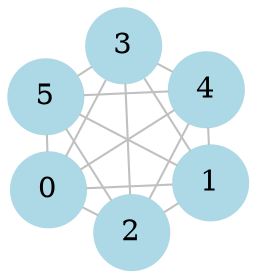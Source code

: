 graph G {
graph [layout = neato]
node [shape = circle,
style = filled,
style = filled,
color = lightblue]
edge [color = silver]
0;
1;
2;
3;
4;
5;
0--1 ;
0--2 ;
0--3 ;
0--4 ;
0--5 ;
1--2 ;
1--3 ;
1--4 ;
1--5 ;
2--3 ;
2--4 ;
2--5 ;
3--4 ;
3--5 ;
4--5 ;
}
